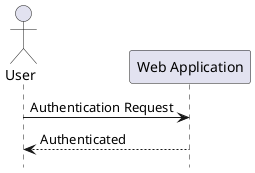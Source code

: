 @startuml
hide footbox

actor User 
participant "Web Application"

User -> "Web Application" : Authentication Request
"Web Application" --> User : Authenticated

@enduml
